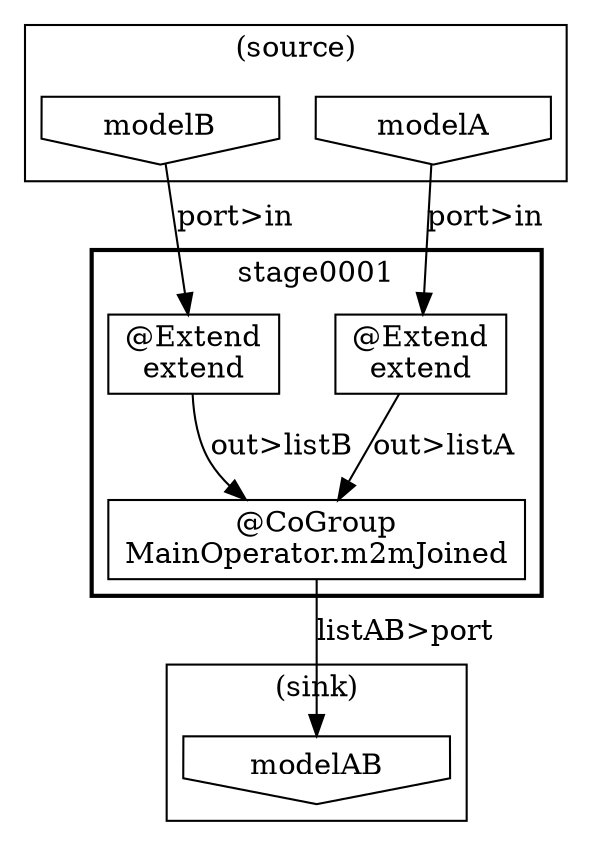digraph {
    subgraph "cluster_366b7b52-bca1-443c-a3e0-7dc72a231dc8" {
        label = "(sink)";
        "81cda3d9-5d39-42a7-bf07-f9b1fc0b9375" [shape=invhouse, label="modelAB"];
    }
    subgraph "cluster_472862bd-893c-46ae-acdc-3ca4a0ee9ff5" {
        label = "(source)";
        "a5243f32-e565-46af-b9d0-c835b69898cf" [shape=invhouse, label="modelB"];
        "6a5a794f-d49d-444b-8678-e3f8029f7dbb" [shape=invhouse, label="modelA"];
    }
    subgraph "cluster_0b8bf478-7850-499f-84a3-d00dd7bcada0" {
        label = "stage0001";
        style = bold;
        "f6750550-a6fb-4d85-8a44-2d77057adb04" [shape=box, label="@CoGroup\nMainOperator.m2mJoined"];
        "7470a481-ac4a-433f-bdad-c0378b54b0c2" [shape=box, label="@Extend\nextend"];
        "f7cb3823-6e71-4a40-9ba6-40e49a88b88c" [shape=box, label="@Extend\nextend"];
    }
    "6a5a794f-d49d-444b-8678-e3f8029f7dbb" -> "f7cb3823-6e71-4a40-9ba6-40e49a88b88c" [label="port>in"];
    "a5243f32-e565-46af-b9d0-c835b69898cf" -> "7470a481-ac4a-433f-bdad-c0378b54b0c2" [label="port>in"];
    "f6750550-a6fb-4d85-8a44-2d77057adb04" -> "81cda3d9-5d39-42a7-bf07-f9b1fc0b9375" [label="listAB>port"];
    "f7cb3823-6e71-4a40-9ba6-40e49a88b88c" -> "f6750550-a6fb-4d85-8a44-2d77057adb04" [label="out>listA"];
    "7470a481-ac4a-433f-bdad-c0378b54b0c2" -> "f6750550-a6fb-4d85-8a44-2d77057adb04" [label="out>listB"];
}
